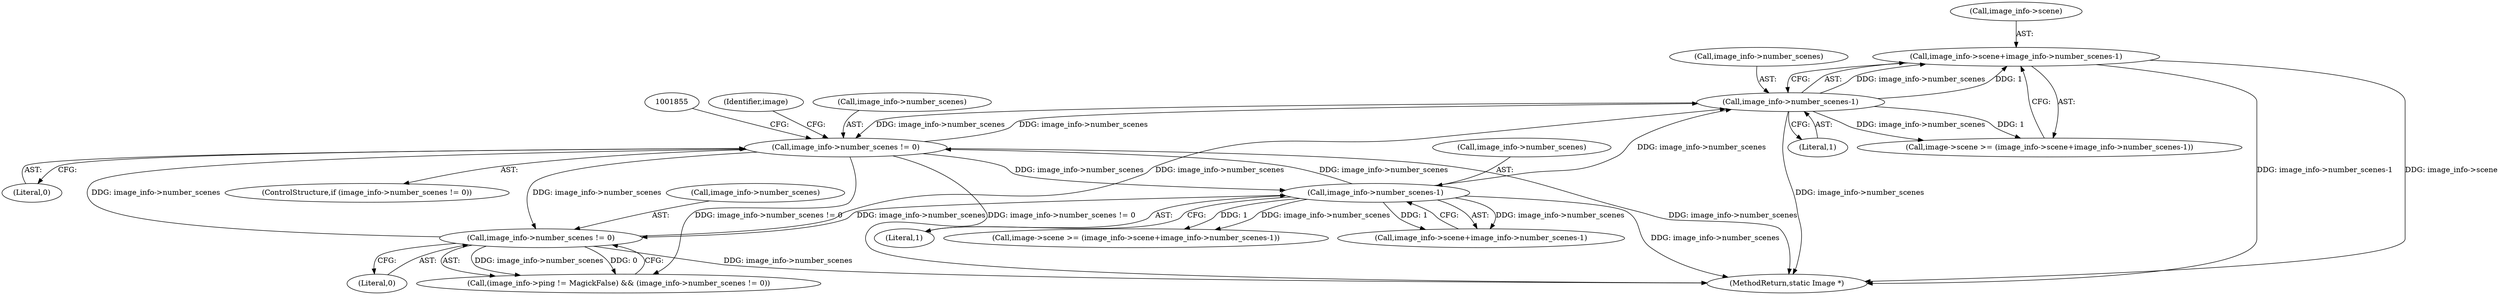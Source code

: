 digraph "0_ImageMagick_3e9165285eda6e1bb71172031d3048b51bb443a4@pointer" {
"1000575" [label="(Call,image_info->scene+image_info->number_scenes-1)"];
"1000579" [label="(Call,image_info->number_scenes-1)"];
"1000565" [label="(Call,image_info->number_scenes != 0)"];
"1001848" [label="(Call,image_info->number_scenes-1)"];
"1001834" [label="(Call,image_info->number_scenes != 0)"];
"1000583" [label="(Literal,1)"];
"1000569" [label="(Literal,0)"];
"1001834" [label="(Call,image_info->number_scenes != 0)"];
"1001838" [label="(Literal,0)"];
"1000575" [label="(Call,image_info->scene+image_info->number_scenes-1)"];
"1000576" [label="(Call,image_info->scene)"];
"1000559" [label="(Call,(image_info->ping != MagickFalse) && (image_info->number_scenes != 0))"];
"1000565" [label="(Call,image_info->number_scenes != 0)"];
"1000566" [label="(Call,image_info->number_scenes)"];
"1001844" [label="(Call,image_info->scene+image_info->number_scenes-1)"];
"1000571" [label="(Call,image->scene >= (image_info->scene+image_info->number_scenes-1))"];
"1000579" [label="(Call,image_info->number_scenes-1)"];
"1001848" [label="(Call,image_info->number_scenes-1)"];
"1000580" [label="(Call,image_info->number_scenes)"];
"1001833" [label="(ControlStructure,if (image_info->number_scenes != 0))"];
"1001932" [label="(MethodReturn,static Image *)"];
"1001842" [label="(Identifier,image)"];
"1001840" [label="(Call,image->scene >= (image_info->scene+image_info->number_scenes-1))"];
"1001849" [label="(Call,image_info->number_scenes)"];
"1001835" [label="(Call,image_info->number_scenes)"];
"1001852" [label="(Literal,1)"];
"1000575" -> "1000571"  [label="AST: "];
"1000575" -> "1000579"  [label="CFG: "];
"1000576" -> "1000575"  [label="AST: "];
"1000579" -> "1000575"  [label="AST: "];
"1000571" -> "1000575"  [label="CFG: "];
"1000575" -> "1001932"  [label="DDG: image_info->number_scenes-1"];
"1000575" -> "1001932"  [label="DDG: image_info->scene"];
"1000579" -> "1000575"  [label="DDG: image_info->number_scenes"];
"1000579" -> "1000575"  [label="DDG: 1"];
"1000579" -> "1000583"  [label="CFG: "];
"1000580" -> "1000579"  [label="AST: "];
"1000583" -> "1000579"  [label="AST: "];
"1000579" -> "1001932"  [label="DDG: image_info->number_scenes"];
"1000579" -> "1000571"  [label="DDG: image_info->number_scenes"];
"1000579" -> "1000571"  [label="DDG: 1"];
"1000565" -> "1000579"  [label="DDG: image_info->number_scenes"];
"1001848" -> "1000579"  [label="DDG: image_info->number_scenes"];
"1001834" -> "1000579"  [label="DDG: image_info->number_scenes"];
"1000579" -> "1001834"  [label="DDG: image_info->number_scenes"];
"1000565" -> "1000559"  [label="AST: "];
"1000565" -> "1000569"  [label="CFG: "];
"1000566" -> "1000565"  [label="AST: "];
"1000569" -> "1000565"  [label="AST: "];
"1000559" -> "1000565"  [label="CFG: "];
"1000565" -> "1001932"  [label="DDG: image_info->number_scenes"];
"1000565" -> "1000559"  [label="DDG: image_info->number_scenes"];
"1000565" -> "1000559"  [label="DDG: 0"];
"1001848" -> "1000565"  [label="DDG: image_info->number_scenes"];
"1001834" -> "1000565"  [label="DDG: image_info->number_scenes"];
"1000565" -> "1001834"  [label="DDG: image_info->number_scenes"];
"1001848" -> "1001844"  [label="AST: "];
"1001848" -> "1001852"  [label="CFG: "];
"1001849" -> "1001848"  [label="AST: "];
"1001852" -> "1001848"  [label="AST: "];
"1001844" -> "1001848"  [label="CFG: "];
"1001848" -> "1001932"  [label="DDG: image_info->number_scenes"];
"1001848" -> "1001834"  [label="DDG: image_info->number_scenes"];
"1001848" -> "1001840"  [label="DDG: image_info->number_scenes"];
"1001848" -> "1001840"  [label="DDG: 1"];
"1001848" -> "1001844"  [label="DDG: image_info->number_scenes"];
"1001848" -> "1001844"  [label="DDG: 1"];
"1001834" -> "1001848"  [label="DDG: image_info->number_scenes"];
"1001834" -> "1001833"  [label="AST: "];
"1001834" -> "1001838"  [label="CFG: "];
"1001835" -> "1001834"  [label="AST: "];
"1001838" -> "1001834"  [label="AST: "];
"1001842" -> "1001834"  [label="CFG: "];
"1001855" -> "1001834"  [label="CFG: "];
"1001834" -> "1001932"  [label="DDG: image_info->number_scenes != 0"];
"1001834" -> "1001932"  [label="DDG: image_info->number_scenes"];
"1001834" -> "1000559"  [label="DDG: image_info->number_scenes != 0"];
}

